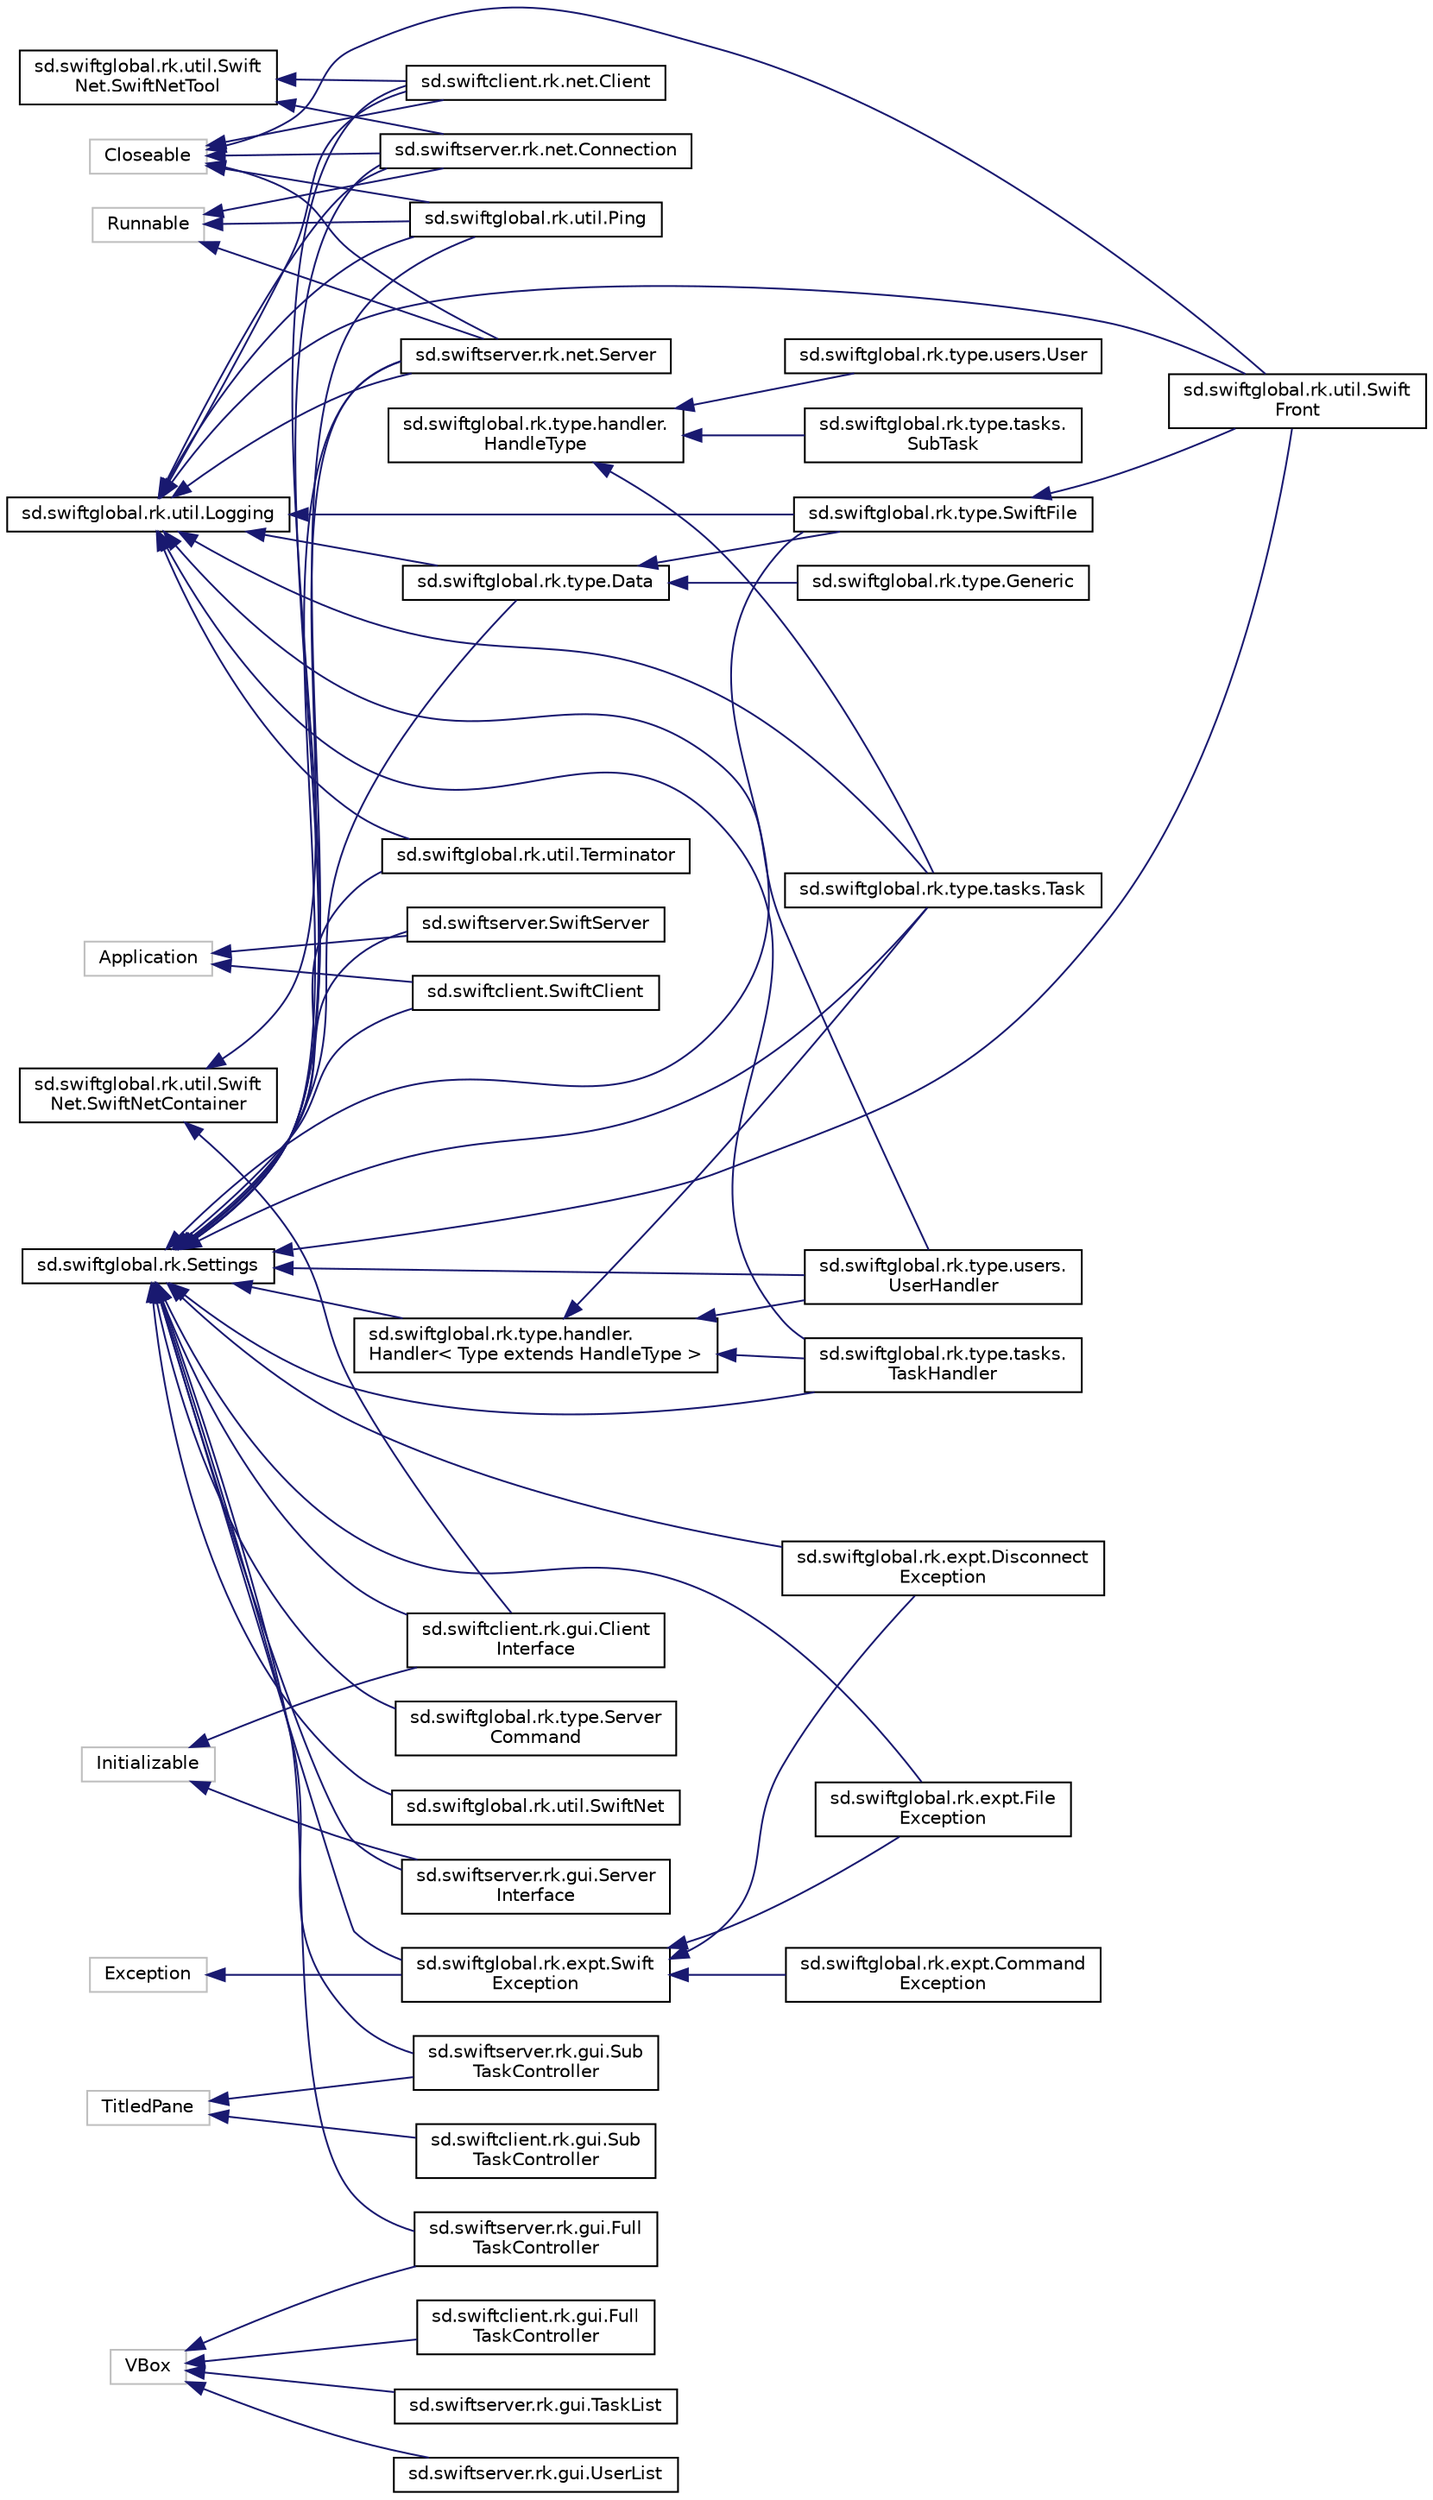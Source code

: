 digraph "Graphical Class Hierarchy"
{
  edge [fontname="Helvetica",fontsize="10",labelfontname="Helvetica",labelfontsize="10"];
  node [fontname="Helvetica",fontsize="10",shape=record];
  rankdir="LR";
  Node1 [label="Application",height=0.2,width=0.4,color="grey75", fillcolor="white", style="filled"];
  Node1 -> Node2 [dir="back",color="midnightblue",fontsize="10",style="solid",fontname="Helvetica"];
  Node2 [label="sd.swiftclient.SwiftClient",height=0.2,width=0.4,color="black", fillcolor="white", style="filled",URL="$classsd_1_1swiftclient_1_1SwiftClient.html"];
  Node1 -> Node3 [dir="back",color="midnightblue",fontsize="10",style="solid",fontname="Helvetica"];
  Node3 [label="sd.swiftserver.SwiftServer",height=0.2,width=0.4,color="black", fillcolor="white", style="filled",URL="$classsd_1_1swiftserver_1_1SwiftServer.html"];
  Node4 [label="Closeable",height=0.2,width=0.4,color="grey75", fillcolor="white", style="filled"];
  Node4 -> Node5 [dir="back",color="midnightblue",fontsize="10",style="solid",fontname="Helvetica"];
  Node5 [label="sd.swiftclient.rk.net.Client",height=0.2,width=0.4,color="black", fillcolor="white", style="filled",URL="$classsd_1_1swiftclient_1_1rk_1_1net_1_1Client.html"];
  Node4 -> Node6 [dir="back",color="midnightblue",fontsize="10",style="solid",fontname="Helvetica"];
  Node6 [label="sd.swiftglobal.rk.util.Ping",height=0.2,width=0.4,color="black", fillcolor="white", style="filled",URL="$classsd_1_1swiftglobal_1_1rk_1_1util_1_1Ping.html"];
  Node4 -> Node7 [dir="back",color="midnightblue",fontsize="10",style="solid",fontname="Helvetica"];
  Node7 [label="sd.swiftglobal.rk.util.Swift\lFront",height=0.2,width=0.4,color="black", fillcolor="white", style="filled",URL="$classsd_1_1swiftglobal_1_1rk_1_1util_1_1SwiftFront.html"];
  Node4 -> Node8 [dir="back",color="midnightblue",fontsize="10",style="solid",fontname="Helvetica"];
  Node8 [label="sd.swiftserver.rk.net.Connection",height=0.2,width=0.4,color="black", fillcolor="white", style="filled",URL="$classsd_1_1swiftserver_1_1rk_1_1net_1_1Connection.html"];
  Node4 -> Node9 [dir="back",color="midnightblue",fontsize="10",style="solid",fontname="Helvetica"];
  Node9 [label="sd.swiftserver.rk.net.Server",height=0.2,width=0.4,color="black", fillcolor="white", style="filled",URL="$classsd_1_1swiftserver_1_1rk_1_1net_1_1Server.html"];
  Node10 [label="Initializable",height=0.2,width=0.4,color="grey75", fillcolor="white", style="filled"];
  Node10 -> Node11 [dir="back",color="midnightblue",fontsize="10",style="solid",fontname="Helvetica"];
  Node11 [label="sd.swiftclient.rk.gui.Client\lInterface",height=0.2,width=0.4,color="black", fillcolor="white", style="filled",URL="$classsd_1_1swiftclient_1_1rk_1_1gui_1_1ClientInterface.html"];
  Node10 -> Node12 [dir="back",color="midnightblue",fontsize="10",style="solid",fontname="Helvetica"];
  Node12 [label="sd.swiftserver.rk.gui.Server\lInterface",height=0.2,width=0.4,color="black", fillcolor="white", style="filled",URL="$classsd_1_1swiftserver_1_1rk_1_1gui_1_1ServerInterface.html"];
  Node13 [label="TitledPane",height=0.2,width=0.4,color="grey75", fillcolor="white", style="filled"];
  Node13 -> Node14 [dir="back",color="midnightblue",fontsize="10",style="solid",fontname="Helvetica"];
  Node14 [label="sd.swiftclient.rk.gui.Sub\lTaskController",height=0.2,width=0.4,color="black", fillcolor="white", style="filled",URL="$classsd_1_1swiftclient_1_1rk_1_1gui_1_1SubTaskController.html"];
  Node13 -> Node15 [dir="back",color="midnightblue",fontsize="10",style="solid",fontname="Helvetica"];
  Node15 [label="sd.swiftserver.rk.gui.Sub\lTaskController",height=0.2,width=0.4,color="black", fillcolor="white", style="filled",URL="$classsd_1_1swiftserver_1_1rk_1_1gui_1_1SubTaskController.html"];
  Node16 [label="VBox",height=0.2,width=0.4,color="grey75", fillcolor="white", style="filled"];
  Node16 -> Node17 [dir="back",color="midnightblue",fontsize="10",style="solid",fontname="Helvetica"];
  Node17 [label="sd.swiftclient.rk.gui.Full\lTaskController",height=0.2,width=0.4,color="black", fillcolor="white", style="filled",URL="$classsd_1_1swiftclient_1_1rk_1_1gui_1_1FullTaskController.html"];
  Node16 -> Node18 [dir="back",color="midnightblue",fontsize="10",style="solid",fontname="Helvetica"];
  Node18 [label="sd.swiftserver.rk.gui.Full\lTaskController",height=0.2,width=0.4,color="black", fillcolor="white", style="filled",URL="$classsd_1_1swiftserver_1_1rk_1_1gui_1_1FullTaskController.html"];
  Node16 -> Node19 [dir="back",color="midnightblue",fontsize="10",style="solid",fontname="Helvetica"];
  Node19 [label="sd.swiftserver.rk.gui.TaskList",height=0.2,width=0.4,color="black", fillcolor="white", style="filled",URL="$classsd_1_1swiftserver_1_1rk_1_1gui_1_1TaskList.html"];
  Node16 -> Node20 [dir="back",color="midnightblue",fontsize="10",style="solid",fontname="Helvetica"];
  Node20 [label="sd.swiftserver.rk.gui.UserList",height=0.2,width=0.4,color="black", fillcolor="white", style="filled",URL="$classsd_1_1swiftserver_1_1rk_1_1gui_1_1UserList.html"];
  Node21 [label="Exception",height=0.2,width=0.4,color="grey75", fillcolor="white", style="filled"];
  Node21 -> Node22 [dir="back",color="midnightblue",fontsize="10",style="solid",fontname="Helvetica"];
  Node22 [label="sd.swiftglobal.rk.expt.Swift\lException",height=0.2,width=0.4,color="black", fillcolor="white", style="filled",URL="$classsd_1_1swiftglobal_1_1rk_1_1expt_1_1SwiftException.html"];
  Node22 -> Node23 [dir="back",color="midnightblue",fontsize="10",style="solid",fontname="Helvetica"];
  Node23 [label="sd.swiftglobal.rk.expt.Command\lException",height=0.2,width=0.4,color="black", fillcolor="white", style="filled",URL="$classsd_1_1swiftglobal_1_1rk_1_1expt_1_1CommandException.html"];
  Node22 -> Node24 [dir="back",color="midnightblue",fontsize="10",style="solid",fontname="Helvetica"];
  Node24 [label="sd.swiftglobal.rk.expt.Disconnect\lException",height=0.2,width=0.4,color="black", fillcolor="white", style="filled",URL="$classsd_1_1swiftglobal_1_1rk_1_1expt_1_1DisconnectException.html"];
  Node22 -> Node25 [dir="back",color="midnightblue",fontsize="10",style="solid",fontname="Helvetica"];
  Node25 [label="sd.swiftglobal.rk.expt.File\lException",height=0.2,width=0.4,color="black", fillcolor="white", style="filled",URL="$classsd_1_1swiftglobal_1_1rk_1_1expt_1_1FileException.html"];
  Node26 [label="sd.swiftglobal.rk.type.handler.\lHandleType",height=0.2,width=0.4,color="black", fillcolor="white", style="filled",URL="$interfacesd_1_1swiftglobal_1_1rk_1_1type_1_1handler_1_1HandleType.html"];
  Node26 -> Node27 [dir="back",color="midnightblue",fontsize="10",style="solid",fontname="Helvetica"];
  Node27 [label="sd.swiftglobal.rk.type.tasks.\lSubTask",height=0.2,width=0.4,color="black", fillcolor="white", style="filled",URL="$classsd_1_1swiftglobal_1_1rk_1_1type_1_1tasks_1_1SubTask.html"];
  Node26 -> Node28 [dir="back",color="midnightblue",fontsize="10",style="solid",fontname="Helvetica"];
  Node28 [label="sd.swiftglobal.rk.type.tasks.Task",height=0.2,width=0.4,color="black", fillcolor="white", style="filled",URL="$classsd_1_1swiftglobal_1_1rk_1_1type_1_1tasks_1_1Task.html"];
  Node26 -> Node29 [dir="back",color="midnightblue",fontsize="10",style="solid",fontname="Helvetica"];
  Node29 [label="sd.swiftglobal.rk.type.users.User",height=0.2,width=0.4,color="black", fillcolor="white", style="filled",URL="$classsd_1_1swiftglobal_1_1rk_1_1type_1_1users_1_1User.html"];
  Node30 [label="sd.swiftglobal.rk.util.Logging",height=0.2,width=0.4,color="black", fillcolor="white", style="filled",URL="$interfacesd_1_1swiftglobal_1_1rk_1_1util_1_1Logging.html"];
  Node30 -> Node5 [dir="back",color="midnightblue",fontsize="10",style="solid",fontname="Helvetica"];
  Node30 -> Node31 [dir="back",color="midnightblue",fontsize="10",style="solid",fontname="Helvetica"];
  Node31 [label="sd.swiftglobal.rk.type.Data",height=0.2,width=0.4,color="black", fillcolor="white", style="filled",URL="$classsd_1_1swiftglobal_1_1rk_1_1type_1_1Data.html"];
  Node31 -> Node32 [dir="back",color="midnightblue",fontsize="10",style="solid",fontname="Helvetica"];
  Node32 [label="sd.swiftglobal.rk.type.Generic",height=0.2,width=0.4,color="black", fillcolor="white", style="filled",URL="$classsd_1_1swiftglobal_1_1rk_1_1type_1_1Generic.html"];
  Node31 -> Node33 [dir="back",color="midnightblue",fontsize="10",style="solid",fontname="Helvetica"];
  Node33 [label="sd.swiftglobal.rk.type.SwiftFile",height=0.2,width=0.4,color="black", fillcolor="white", style="filled",URL="$classsd_1_1swiftglobal_1_1rk_1_1type_1_1SwiftFile.html"];
  Node33 -> Node7 [dir="back",color="midnightblue",fontsize="10",style="solid",fontname="Helvetica"];
  Node30 -> Node33 [dir="back",color="midnightblue",fontsize="10",style="solid",fontname="Helvetica"];
  Node30 -> Node28 [dir="back",color="midnightblue",fontsize="10",style="solid",fontname="Helvetica"];
  Node30 -> Node34 [dir="back",color="midnightblue",fontsize="10",style="solid",fontname="Helvetica"];
  Node34 [label="sd.swiftglobal.rk.type.tasks.\lTaskHandler",height=0.2,width=0.4,color="black", fillcolor="white", style="filled",URL="$classsd_1_1swiftglobal_1_1rk_1_1type_1_1tasks_1_1TaskHandler.html"];
  Node30 -> Node35 [dir="back",color="midnightblue",fontsize="10",style="solid",fontname="Helvetica"];
  Node35 [label="sd.swiftglobal.rk.type.users.\lUserHandler",height=0.2,width=0.4,color="black", fillcolor="white", style="filled",URL="$classsd_1_1swiftglobal_1_1rk_1_1type_1_1users_1_1UserHandler.html"];
  Node30 -> Node6 [dir="back",color="midnightblue",fontsize="10",style="solid",fontname="Helvetica"];
  Node30 -> Node7 [dir="back",color="midnightblue",fontsize="10",style="solid",fontname="Helvetica"];
  Node30 -> Node36 [dir="back",color="midnightblue",fontsize="10",style="solid",fontname="Helvetica"];
  Node36 [label="sd.swiftglobal.rk.util.Terminator",height=0.2,width=0.4,color="black", fillcolor="white", style="filled",URL="$classsd_1_1swiftglobal_1_1rk_1_1util_1_1Terminator.html"];
  Node30 -> Node8 [dir="back",color="midnightblue",fontsize="10",style="solid",fontname="Helvetica"];
  Node30 -> Node9 [dir="back",color="midnightblue",fontsize="10",style="solid",fontname="Helvetica"];
  Node37 [label="Runnable",height=0.2,width=0.4,color="grey75", fillcolor="white", style="filled"];
  Node37 -> Node6 [dir="back",color="midnightblue",fontsize="10",style="solid",fontname="Helvetica"];
  Node37 -> Node8 [dir="back",color="midnightblue",fontsize="10",style="solid",fontname="Helvetica"];
  Node37 -> Node9 [dir="back",color="midnightblue",fontsize="10",style="solid",fontname="Helvetica"];
  Node38 [label="sd.swiftglobal.rk.Settings",height=0.2,width=0.4,color="black", fillcolor="white", style="filled",URL="$interfacesd_1_1swiftglobal_1_1rk_1_1Settings.html"];
  Node38 -> Node11 [dir="back",color="midnightblue",fontsize="10",style="solid",fontname="Helvetica"];
  Node38 -> Node5 [dir="back",color="midnightblue",fontsize="10",style="solid",fontname="Helvetica"];
  Node38 -> Node2 [dir="back",color="midnightblue",fontsize="10",style="solid",fontname="Helvetica"];
  Node38 -> Node24 [dir="back",color="midnightblue",fontsize="10",style="solid",fontname="Helvetica"];
  Node38 -> Node25 [dir="back",color="midnightblue",fontsize="10",style="solid",fontname="Helvetica"];
  Node38 -> Node22 [dir="back",color="midnightblue",fontsize="10",style="solid",fontname="Helvetica"];
  Node38 -> Node31 [dir="back",color="midnightblue",fontsize="10",style="solid",fontname="Helvetica"];
  Node38 -> Node39 [dir="back",color="midnightblue",fontsize="10",style="solid",fontname="Helvetica"];
  Node39 [label="sd.swiftglobal.rk.type.handler.\lHandler\< Type extends HandleType \>",height=0.2,width=0.4,color="black", fillcolor="white", style="filled",URL="$classsd_1_1swiftglobal_1_1rk_1_1type_1_1handler_1_1Handler.html"];
  Node39 -> Node28 [dir="back",color="midnightblue",fontsize="10",style="solid",fontname="Helvetica"];
  Node39 -> Node34 [dir="back",color="midnightblue",fontsize="10",style="solid",fontname="Helvetica"];
  Node39 -> Node35 [dir="back",color="midnightblue",fontsize="10",style="solid",fontname="Helvetica"];
  Node38 -> Node40 [dir="back",color="midnightblue",fontsize="10",style="solid",fontname="Helvetica"];
  Node40 [label="sd.swiftglobal.rk.type.Server\lCommand",height=0.2,width=0.4,color="black", fillcolor="white", style="filled",URL="$classsd_1_1swiftglobal_1_1rk_1_1type_1_1ServerCommand.html"];
  Node38 -> Node33 [dir="back",color="midnightblue",fontsize="10",style="solid",fontname="Helvetica"];
  Node38 -> Node28 [dir="back",color="midnightblue",fontsize="10",style="solid",fontname="Helvetica"];
  Node38 -> Node34 [dir="back",color="midnightblue",fontsize="10",style="solid",fontname="Helvetica"];
  Node38 -> Node35 [dir="back",color="midnightblue",fontsize="10",style="solid",fontname="Helvetica"];
  Node38 -> Node6 [dir="back",color="midnightblue",fontsize="10",style="solid",fontname="Helvetica"];
  Node38 -> Node7 [dir="back",color="midnightblue",fontsize="10",style="solid",fontname="Helvetica"];
  Node38 -> Node41 [dir="back",color="midnightblue",fontsize="10",style="solid",fontname="Helvetica"];
  Node41 [label="sd.swiftglobal.rk.util.SwiftNet",height=0.2,width=0.4,color="black", fillcolor="white", style="filled",URL="$classsd_1_1swiftglobal_1_1rk_1_1util_1_1SwiftNet.html"];
  Node38 -> Node36 [dir="back",color="midnightblue",fontsize="10",style="solid",fontname="Helvetica"];
  Node38 -> Node18 [dir="back",color="midnightblue",fontsize="10",style="solid",fontname="Helvetica"];
  Node38 -> Node12 [dir="back",color="midnightblue",fontsize="10",style="solid",fontname="Helvetica"];
  Node38 -> Node15 [dir="back",color="midnightblue",fontsize="10",style="solid",fontname="Helvetica"];
  Node38 -> Node8 [dir="back",color="midnightblue",fontsize="10",style="solid",fontname="Helvetica"];
  Node38 -> Node9 [dir="back",color="midnightblue",fontsize="10",style="solid",fontname="Helvetica"];
  Node38 -> Node3 [dir="back",color="midnightblue",fontsize="10",style="solid",fontname="Helvetica"];
  Node42 [label="sd.swiftglobal.rk.util.Swift\lNet.SwiftNetContainer",height=0.2,width=0.4,color="black", fillcolor="white", style="filled",URL="$interfacesd_1_1swiftglobal_1_1rk_1_1util_1_1SwiftNet_1_1SwiftNetContainer.html"];
  Node42 -> Node11 [dir="back",color="midnightblue",fontsize="10",style="solid",fontname="Helvetica"];
  Node42 -> Node9 [dir="back",color="midnightblue",fontsize="10",style="solid",fontname="Helvetica"];
  Node43 [label="sd.swiftglobal.rk.util.Swift\lNet.SwiftNetTool",height=0.2,width=0.4,color="black", fillcolor="white", style="filled",URL="$interfacesd_1_1swiftglobal_1_1rk_1_1util_1_1SwiftNet_1_1SwiftNetTool.html"];
  Node43 -> Node5 [dir="back",color="midnightblue",fontsize="10",style="solid",fontname="Helvetica"];
  Node43 -> Node8 [dir="back",color="midnightblue",fontsize="10",style="solid",fontname="Helvetica"];
}
